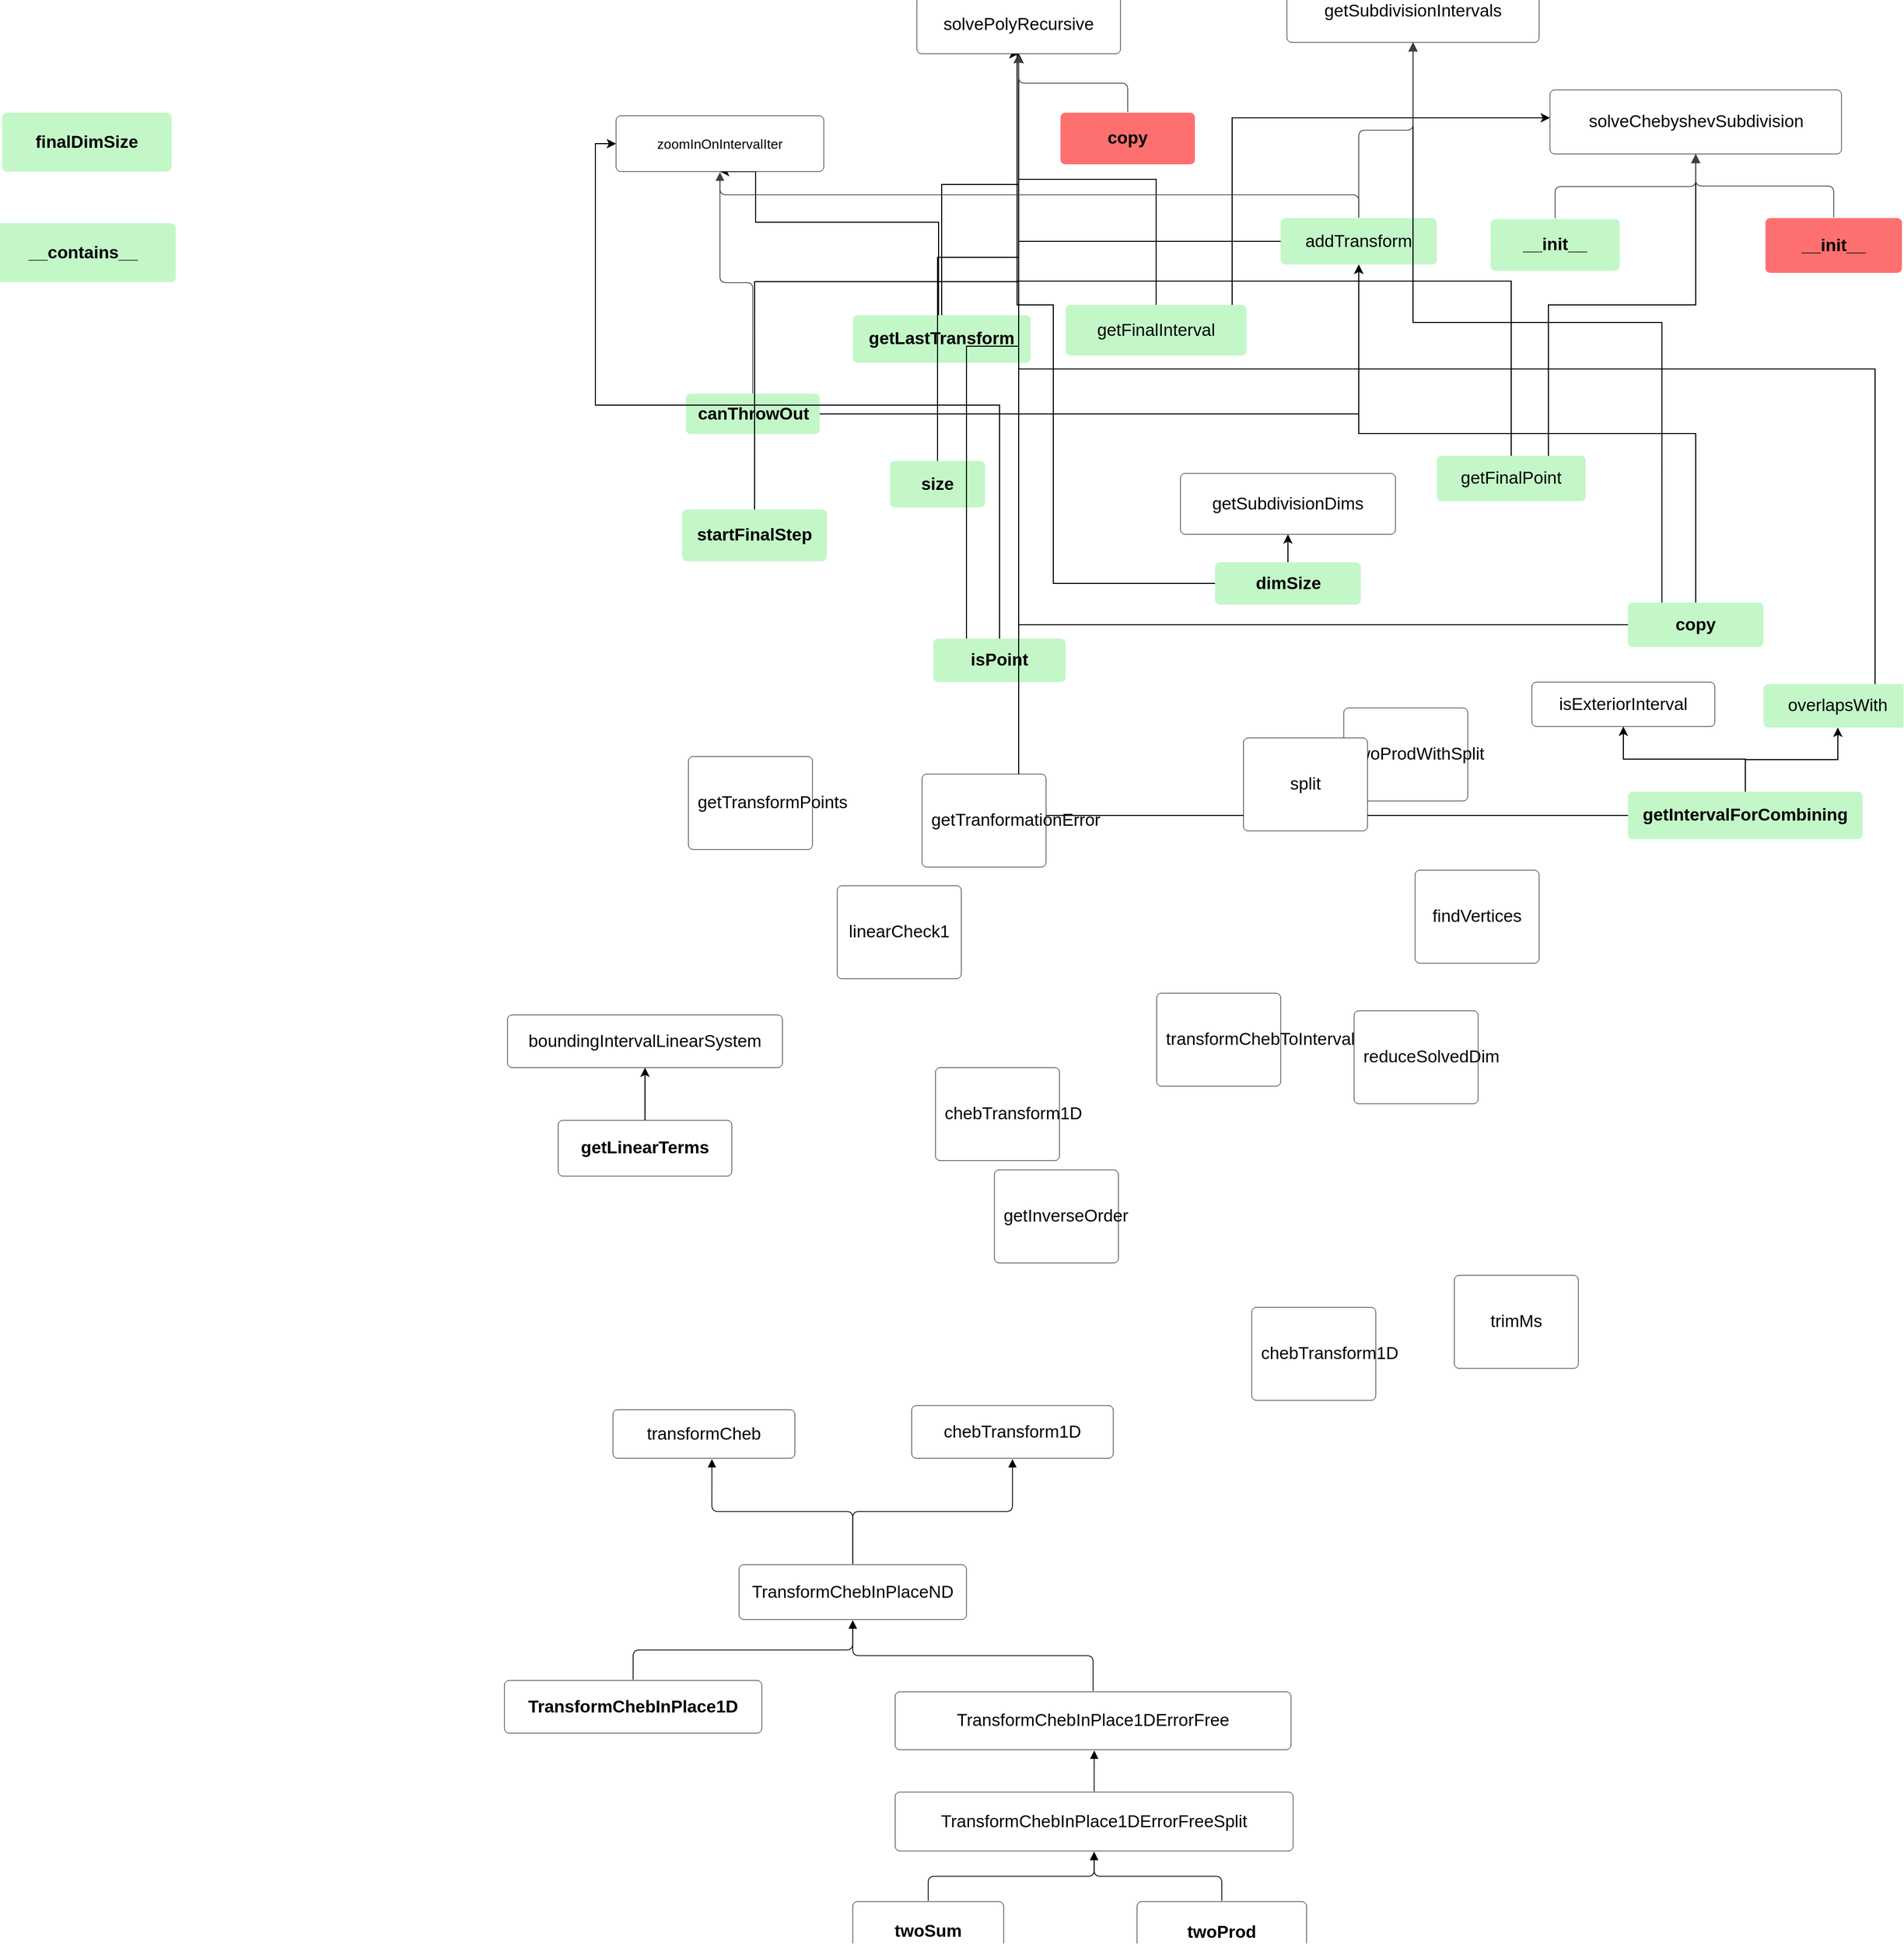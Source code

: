 <mxfile version="24.4.10" type="github">
  <diagram name="Page-1" id="2xOBJ3lYpVCcmvuiTEMW">
    <mxGraphModel dx="2482" dy="762" grid="0" gridSize="10" guides="1" tooltips="1" connect="1" arrows="1" fold="1" page="1" pageScale="1" pageWidth="850" pageHeight="1100" math="0" shadow="0">
      <root>
        <mxCell id="0" />
        <mxCell id="1" parent="0" />
        <mxCell id="gSzeJerURYjWZHmB3eWi-1" value="TransformChebInPlace1DErrorFree" style="html=1;overflow=block;blockSpacing=1;whiteSpace=wrap;fontSize=16.7;spacing=9;rounded=1;absoluteArcSize=1;arcSize=9;strokeWidth=NaN;lucidId=dmvG5cYQ5Y~9;" vertex="1" parent="1">
          <mxGeometry x="200" y="1854" width="383" height="56" as="geometry" />
        </mxCell>
        <mxCell id="gSzeJerURYjWZHmB3eWi-2" value="TransformChebInPlace1D" style="html=1;overflow=block;blockSpacing=1;whiteSpace=wrap;fontSize=16.7;fontStyle=1;spacing=9;rounded=1;absoluteArcSize=1;arcSize=9;strokeWidth=NaN;lucidId=knvGi8C9Tio3;" vertex="1" parent="1">
          <mxGeometry x="-178" y="1843" width="249" height="51" as="geometry" />
        </mxCell>
        <mxCell id="gSzeJerURYjWZHmB3eWi-3" value="TransformChebInPlace1DErrorFreeSplit" style="html=1;overflow=block;blockSpacing=1;whiteSpace=wrap;fontSize=16.7;spacing=9;rounded=1;absoluteArcSize=1;arcSize=9;strokeWidth=NaN;lucidId=InvGvLh.hRAc;" vertex="1" parent="1">
          <mxGeometry x="200" y="1951" width="385" height="57" as="geometry" />
        </mxCell>
        <mxCell id="gSzeJerURYjWZHmB3eWi-4" value="TransformChebInPlaceND" style="html=1;overflow=block;blockSpacing=1;whiteSpace=wrap;fontSize=16.7;spacing=9;rounded=1;absoluteArcSize=1;arcSize=9;strokeWidth=NaN;lucidId=RnvGClwBoDEH;" vertex="1" parent="1">
          <mxGeometry x="49" y="1731" width="220" height="53" as="geometry" />
        </mxCell>
        <mxCell id="gSzeJerURYjWZHmB3eWi-70" style="edgeStyle=orthogonalEdgeStyle;rounded=0;orthogonalLoop=1;jettySize=auto;html=1;exitX=1;exitY=0.5;exitDx=0;exitDy=0;entryX=0.5;entryY=1;entryDx=0;entryDy=0;" edge="1" parent="1" source="gSzeJerURYjWZHmB3eWi-6" target="gSzeJerURYjWZHmB3eWi-7">
          <mxGeometry relative="1" as="geometry" />
        </mxCell>
        <mxCell id="gSzeJerURYjWZHmB3eWi-6" value="&lt;b&gt;canThrowOut&lt;/b&gt;" style="html=1;overflow=block;blockSpacing=1;whiteSpace=wrap;fontSize=16.7;spacing=9;strokeColor=#unset;fillOpacity=100;rounded=1;absoluteArcSize=1;arcSize=9;fillColor=#c3f7c8;strokeWidth=NaN;lucidId=buvGreV.Rbld;" vertex="1" parent="1">
          <mxGeometry x="-2.5" y="598" width="129.5" height="39" as="geometry" />
        </mxCell>
        <mxCell id="gSzeJerURYjWZHmB3eWi-62" style="edgeStyle=orthogonalEdgeStyle;rounded=0;orthogonalLoop=1;jettySize=auto;html=1;" edge="1" parent="1" source="gSzeJerURYjWZHmB3eWi-7" target="gSzeJerURYjWZHmB3eWi-42">
          <mxGeometry relative="1" as="geometry" />
        </mxCell>
        <mxCell id="gSzeJerURYjWZHmB3eWi-7" value="addTransform" style="html=1;overflow=block;blockSpacing=1;whiteSpace=wrap;fontSize=16.7;spacing=9;strokeColor=#unset;fillOpacity=100;rounded=1;absoluteArcSize=1;arcSize=9;fillColor=#c3f7c8;strokeWidth=NaN;lucidId=kuvG5MpnNNTo;" vertex="1" parent="1">
          <mxGeometry x="573" y="428" width="151" height="45" as="geometry" />
        </mxCell>
        <mxCell id="gSzeJerURYjWZHmB3eWi-65" style="edgeStyle=orthogonalEdgeStyle;rounded=0;orthogonalLoop=1;jettySize=auto;html=1;entryX=0.5;entryY=1;entryDx=0;entryDy=0;" edge="1" parent="1" source="gSzeJerURYjWZHmB3eWi-8" target="gSzeJerURYjWZHmB3eWi-42">
          <mxGeometry relative="1" as="geometry" />
        </mxCell>
        <mxCell id="gSzeJerURYjWZHmB3eWi-66" style="edgeStyle=orthogonalEdgeStyle;rounded=0;orthogonalLoop=1;jettySize=auto;html=1;entryX=0.5;entryY=1;entryDx=0;entryDy=0;" edge="1" parent="1" source="gSzeJerURYjWZHmB3eWi-8" target="gSzeJerURYjWZHmB3eWi-35">
          <mxGeometry relative="1" as="geometry">
            <Array as="points">
              <mxPoint x="242" y="432" />
              <mxPoint x="65" y="432" />
            </Array>
          </mxGeometry>
        </mxCell>
        <mxCell id="gSzeJerURYjWZHmB3eWi-8" value="&lt;b&gt;getLastTransform&lt;/b&gt;" style="html=1;overflow=block;blockSpacing=1;whiteSpace=wrap;fontSize=16.7;spacing=9;strokeColor=#unset;fillOpacity=100;rounded=1;absoluteArcSize=1;arcSize=9;fillColor=#c3f7c8;strokeWidth=NaN;lucidId=nuvG4u6pJSBF;" vertex="1" parent="1">
          <mxGeometry x="159" y="522" width="172" height="46" as="geometry" />
        </mxCell>
        <mxCell id="gSzeJerURYjWZHmB3eWi-73" style="edgeStyle=orthogonalEdgeStyle;rounded=0;orthogonalLoop=1;jettySize=auto;html=1;exitX=0.5;exitY=0;exitDx=0;exitDy=0;entryX=0.5;entryY=1;entryDx=0;entryDy=0;" edge="1" parent="1" source="gSzeJerURYjWZHmB3eWi-9" target="gSzeJerURYjWZHmB3eWi-42">
          <mxGeometry relative="1" as="geometry" />
        </mxCell>
        <mxCell id="gSzeJerURYjWZHmB3eWi-9" value="&lt;b&gt;size&lt;/b&gt;" style="html=1;overflow=block;blockSpacing=1;whiteSpace=wrap;fontSize=16.7;spacing=9;strokeColor=#unset;fillOpacity=100;rounded=1;absoluteArcSize=1;arcSize=9;fillColor=#c3f7c8;strokeWidth=NaN;lucidId=puvGT1JNjFwU;" vertex="1" parent="1">
          <mxGeometry x="195" y="663" width="92" height="45" as="geometry" />
        </mxCell>
        <mxCell id="gSzeJerURYjWZHmB3eWi-74" style="edgeStyle=orthogonalEdgeStyle;rounded=0;orthogonalLoop=1;jettySize=auto;html=1;exitX=0.5;exitY=0;exitDx=0;exitDy=0;entryX=0.5;entryY=1;entryDx=0;entryDy=0;" edge="1" parent="1" source="gSzeJerURYjWZHmB3eWi-10" target="gSzeJerURYjWZHmB3eWi-39">
          <mxGeometry relative="1" as="geometry" />
        </mxCell>
        <mxCell id="gSzeJerURYjWZHmB3eWi-75" style="edgeStyle=orthogonalEdgeStyle;rounded=0;orthogonalLoop=1;jettySize=auto;html=1;exitX=1;exitY=0.5;exitDx=0;exitDy=0;entryX=0.5;entryY=1;entryDx=0;entryDy=0;" edge="1" parent="1" source="gSzeJerURYjWZHmB3eWi-10" target="gSzeJerURYjWZHmB3eWi-42">
          <mxGeometry relative="1" as="geometry">
            <Array as="points">
              <mxPoint x="353" y="782" />
              <mxPoint x="353" y="512" />
              <mxPoint x="318" y="512" />
            </Array>
          </mxGeometry>
        </mxCell>
        <mxCell id="gSzeJerURYjWZHmB3eWi-10" value="&lt;b&gt;dimSize&lt;/b&gt;" style="html=1;overflow=block;blockSpacing=1;whiteSpace=wrap;fontSize=16.7;spacing=9;strokeColor=#unset;fillOpacity=100;rounded=1;absoluteArcSize=1;arcSize=9;fillColor=#c3f7c8;strokeWidth=NaN;lucidId=quvGLQl-J0F1;" vertex="1" parent="1">
          <mxGeometry x="509.5" y="761" width="141" height="41" as="geometry" />
        </mxCell>
        <mxCell id="gSzeJerURYjWZHmB3eWi-11" value="&lt;b&gt;finalDimSize&lt;/b&gt;" style="html=1;overflow=block;blockSpacing=1;whiteSpace=wrap;fontSize=16.7;spacing=9;strokeColor=#unset;fillOpacity=100;rounded=1;absoluteArcSize=1;arcSize=9;fillColor=#c3f7c8;strokeWidth=NaN;lucidId=quvGL2XS0uKx;" vertex="1" parent="1">
          <mxGeometry x="-664" y="326" width="164" height="57" as="geometry" />
        </mxCell>
        <mxCell id="gSzeJerURYjWZHmB3eWi-76" style="edgeStyle=orthogonalEdgeStyle;rounded=0;orthogonalLoop=1;jettySize=auto;html=1;exitX=0.5;exitY=0;exitDx=0;exitDy=0;entryX=0.5;entryY=1;entryDx=0;entryDy=0;" edge="1" parent="1" source="gSzeJerURYjWZHmB3eWi-12" target="gSzeJerURYjWZHmB3eWi-7">
          <mxGeometry relative="1" as="geometry" />
        </mxCell>
        <mxCell id="gSzeJerURYjWZHmB3eWi-77" style="edgeStyle=orthogonalEdgeStyle;rounded=0;orthogonalLoop=1;jettySize=auto;html=1;exitX=0.25;exitY=0;exitDx=0;exitDy=0;entryX=0.5;entryY=1;entryDx=0;entryDy=0;" edge="1" parent="1" source="gSzeJerURYjWZHmB3eWi-12" target="gSzeJerURYjWZHmB3eWi-36">
          <mxGeometry relative="1" as="geometry" />
        </mxCell>
        <mxCell id="gSzeJerURYjWZHmB3eWi-78" style="edgeStyle=orthogonalEdgeStyle;rounded=0;orthogonalLoop=1;jettySize=auto;html=1;exitX=0;exitY=0.5;exitDx=0;exitDy=0;entryX=0.5;entryY=1;entryDx=0;entryDy=0;" edge="1" parent="1" source="gSzeJerURYjWZHmB3eWi-12" target="gSzeJerURYjWZHmB3eWi-42">
          <mxGeometry relative="1" as="geometry" />
        </mxCell>
        <mxCell id="gSzeJerURYjWZHmB3eWi-12" value="&lt;b&gt;copy&lt;/b&gt;" style="html=1;overflow=block;blockSpacing=1;whiteSpace=wrap;fontSize=16.7;spacing=9;strokeColor=#unset;fillOpacity=100;rounded=1;absoluteArcSize=1;arcSize=9;fillColor=#c3f7c8;strokeWidth=NaN;lucidId=ruvG1MH2ckTc;" vertex="1" parent="1">
          <mxGeometry x="909" y="800" width="131" height="43" as="geometry" />
        </mxCell>
        <mxCell id="gSzeJerURYjWZHmB3eWi-13" value="&lt;b&gt;__init__&lt;/b&gt;" style="html=1;overflow=block;blockSpacing=1;whiteSpace=wrap;fontSize=16.7;spacing=9;strokeColor=#unset;fillOpacity=100;rounded=1;absoluteArcSize=1;arcSize=9;fillColor=#c3f7c8;strokeWidth=NaN;lucidId=suvG-t2MyoY1;" vertex="1" parent="1">
          <mxGeometry x="776" y="429" width="125" height="50" as="geometry" />
        </mxCell>
        <mxCell id="gSzeJerURYjWZHmB3eWi-67" style="edgeStyle=orthogonalEdgeStyle;rounded=0;orthogonalLoop=1;jettySize=auto;html=1;entryX=0.5;entryY=1;entryDx=0;entryDy=0;" edge="1" parent="1" source="gSzeJerURYjWZHmB3eWi-14" target="gSzeJerURYjWZHmB3eWi-42">
          <mxGeometry relative="1" as="geometry" />
        </mxCell>
        <mxCell id="gSzeJerURYjWZHmB3eWi-68" style="edgeStyle=orthogonalEdgeStyle;rounded=0;orthogonalLoop=1;jettySize=auto;html=1;" edge="1" parent="1" source="gSzeJerURYjWZHmB3eWi-14" target="gSzeJerURYjWZHmB3eWi-41">
          <mxGeometry relative="1" as="geometry">
            <Array as="points">
              <mxPoint x="526" y="557" />
              <mxPoint x="526" y="331" />
            </Array>
          </mxGeometry>
        </mxCell>
        <mxCell id="gSzeJerURYjWZHmB3eWi-14" value="getFinalInterval" style="html=1;overflow=block;blockSpacing=1;whiteSpace=wrap;fontSize=16.7;spacing=9;strokeColor=#unset;fillOpacity=100;rounded=1;absoluteArcSize=1;arcSize=9;fillColor=#c3f7c8;strokeWidth=NaN;lucidId=suvGv4NV8.5e;" vertex="1" parent="1">
          <mxGeometry x="365" y="512" width="175" height="49" as="geometry" />
        </mxCell>
        <mxCell id="gSzeJerURYjWZHmB3eWi-71" style="edgeStyle=orthogonalEdgeStyle;rounded=0;orthogonalLoop=1;jettySize=auto;html=1;exitX=0.5;exitY=0;exitDx=0;exitDy=0;entryX=0.5;entryY=1;entryDx=0;entryDy=0;" edge="1" parent="1" source="gSzeJerURYjWZHmB3eWi-15" target="gSzeJerURYjWZHmB3eWi-42">
          <mxGeometry relative="1" as="geometry">
            <Array as="points">
              <mxPoint x="796" y="489" />
              <mxPoint x="318" y="489" />
            </Array>
          </mxGeometry>
        </mxCell>
        <mxCell id="gSzeJerURYjWZHmB3eWi-72" style="edgeStyle=orthogonalEdgeStyle;rounded=0;orthogonalLoop=1;jettySize=auto;html=1;exitX=0.75;exitY=0;exitDx=0;exitDy=0;entryX=0.5;entryY=1;entryDx=0;entryDy=0;" edge="1" parent="1" source="gSzeJerURYjWZHmB3eWi-15" target="gSzeJerURYjWZHmB3eWi-41">
          <mxGeometry relative="1" as="geometry" />
        </mxCell>
        <mxCell id="gSzeJerURYjWZHmB3eWi-15" value="getFinalPoint" style="html=1;overflow=block;blockSpacing=1;whiteSpace=wrap;fontSize=16.7;spacing=9;strokeColor=#unset;fillOpacity=100;rounded=1;absoluteArcSize=1;arcSize=9;fillColor=#c3f7c8;strokeWidth=NaN;lucidId=tuvGn-9A5tx1;" vertex="1" parent="1">
          <mxGeometry x="724" y="658" width="144" height="44" as="geometry" />
        </mxCell>
        <mxCell id="gSzeJerURYjWZHmB3eWi-16" value="&lt;b&gt;__contains__&lt;/b&gt;" style="html=1;overflow=block;blockSpacing=1;whiteSpace=wrap;fontSize=16.7;spacing=9;strokeColor=#unset;fillOpacity=100;rounded=1;absoluteArcSize=1;arcSize=9;fillColor=#c3f7c8;strokeWidth=NaN;lucidId=6wvGI3m5uPQ6;" vertex="1" parent="1">
          <mxGeometry x="-675" y="433" width="179" height="57" as="geometry" />
        </mxCell>
        <mxCell id="gSzeJerURYjWZHmB3eWi-85" style="edgeStyle=orthogonalEdgeStyle;rounded=0;orthogonalLoop=1;jettySize=auto;html=1;exitX=0.75;exitY=0;exitDx=0;exitDy=0;entryX=0.5;entryY=1;entryDx=0;entryDy=0;" edge="1" parent="1" source="gSzeJerURYjWZHmB3eWi-17" target="gSzeJerURYjWZHmB3eWi-42">
          <mxGeometry relative="1" as="geometry" />
        </mxCell>
        <mxCell id="gSzeJerURYjWZHmB3eWi-17" value="overlapsWith" style="html=1;overflow=block;blockSpacing=1;whiteSpace=wrap;fontSize=16.7;spacing=9;strokeColor=#unset;fillOpacity=100;rounded=1;absoluteArcSize=1;arcSize=9;fillColor=#c3f7c8;strokeWidth=NaN;lucidId=6wvGPlVbQx5Q;" vertex="1" parent="1">
          <mxGeometry x="1040" y="879" width="144" height="42" as="geometry" />
        </mxCell>
        <mxCell id="gSzeJerURYjWZHmB3eWi-86" style="edgeStyle=orthogonalEdgeStyle;rounded=0;orthogonalLoop=1;jettySize=auto;html=1;exitX=0.5;exitY=0;exitDx=0;exitDy=0;entryX=0;entryY=0.5;entryDx=0;entryDy=0;" edge="1" parent="1" source="gSzeJerURYjWZHmB3eWi-18" target="gSzeJerURYjWZHmB3eWi-35">
          <mxGeometry relative="1" as="geometry" />
        </mxCell>
        <mxCell id="gSzeJerURYjWZHmB3eWi-87" style="edgeStyle=orthogonalEdgeStyle;rounded=0;orthogonalLoop=1;jettySize=auto;html=1;exitX=0.25;exitY=0;exitDx=0;exitDy=0;entryX=0.5;entryY=1;entryDx=0;entryDy=0;" edge="1" parent="1" source="gSzeJerURYjWZHmB3eWi-18" target="gSzeJerURYjWZHmB3eWi-42">
          <mxGeometry relative="1" as="geometry" />
        </mxCell>
        <mxCell id="gSzeJerURYjWZHmB3eWi-18" value="&lt;b&gt;isPoint&lt;/b&gt;" style="html=1;overflow=block;blockSpacing=1;whiteSpace=wrap;fontSize=16.7;spacing=9;strokeColor=#unset;fillOpacity=100;rounded=1;absoluteArcSize=1;arcSize=9;fillColor=#c3f7c8;strokeWidth=NaN;lucidId=7wvGUOvPoK2R;" vertex="1" parent="1">
          <mxGeometry x="237" y="835" width="128" height="42" as="geometry" />
        </mxCell>
        <mxCell id="gSzeJerURYjWZHmB3eWi-88" style="edgeStyle=orthogonalEdgeStyle;rounded=0;orthogonalLoop=1;jettySize=auto;html=1;exitX=0.5;exitY=0;exitDx=0;exitDy=0;entryX=0.5;entryY=1;entryDx=0;entryDy=0;" edge="1" parent="1" source="gSzeJerURYjWZHmB3eWi-19" target="gSzeJerURYjWZHmB3eWi-42">
          <mxGeometry relative="1" as="geometry" />
        </mxCell>
        <mxCell id="gSzeJerURYjWZHmB3eWi-19" value="&lt;b&gt;startFinalStep&lt;/b&gt;" style="html=1;overflow=block;blockSpacing=1;whiteSpace=wrap;fontSize=16.7;spacing=9;strokeColor=#unset;fillOpacity=100;rounded=1;absoluteArcSize=1;arcSize=9;fillColor=#c3f7c8;strokeWidth=NaN;lucidId=BxvG~84AOXuV;" vertex="1" parent="1">
          <mxGeometry x="-6" y="710" width="140" height="50" as="geometry" />
        </mxCell>
        <mxCell id="gSzeJerURYjWZHmB3eWi-84" style="edgeStyle=orthogonalEdgeStyle;rounded=0;orthogonalLoop=1;jettySize=auto;html=1;exitX=0.5;exitY=0;exitDx=0;exitDy=0;entryX=0.5;entryY=1;entryDx=0;entryDy=0;" edge="1" parent="1" source="gSzeJerURYjWZHmB3eWi-20" target="gSzeJerURYjWZHmB3eWi-17">
          <mxGeometry relative="1" as="geometry" />
        </mxCell>
        <mxCell id="gSzeJerURYjWZHmB3eWi-89" style="edgeStyle=orthogonalEdgeStyle;rounded=0;orthogonalLoop=1;jettySize=auto;html=1;exitX=0.5;exitY=0;exitDx=0;exitDy=0;" edge="1" parent="1" source="gSzeJerURYjWZHmB3eWi-20" target="gSzeJerURYjWZHmB3eWi-43">
          <mxGeometry relative="1" as="geometry" />
        </mxCell>
        <mxCell id="gSzeJerURYjWZHmB3eWi-90" style="edgeStyle=orthogonalEdgeStyle;rounded=0;orthogonalLoop=1;jettySize=auto;html=1;exitX=0;exitY=0.5;exitDx=0;exitDy=0;entryX=0.5;entryY=1;entryDx=0;entryDy=0;" edge="1" parent="1" source="gSzeJerURYjWZHmB3eWi-20" target="gSzeJerURYjWZHmB3eWi-42">
          <mxGeometry relative="1" as="geometry" />
        </mxCell>
        <mxCell id="gSzeJerURYjWZHmB3eWi-20" value="&lt;b&gt;getIntervalForCombining&lt;/b&gt;" style="html=1;overflow=block;blockSpacing=1;whiteSpace=wrap;fontSize=16.7;spacing=9;strokeColor=#unset;fillOpacity=100;rounded=1;absoluteArcSize=1;arcSize=9;fillColor=#c3f7c8;strokeWidth=NaN;lucidId=JxvG9e4FdInQ;" vertex="1" parent="1">
          <mxGeometry x="909" y="983" width="227" height="46" as="geometry" />
        </mxCell>
        <mxCell id="gSzeJerURYjWZHmB3eWi-21" value="findVertices" style="html=1;overflow=block;blockSpacing=1;whiteSpace=wrap;fontSize=16.7;spacing=9;rounded=1;absoluteArcSize=1;arcSize=9;strokeWidth=NaN;lucidId=LxvGKE6caGs9;" vertex="1" parent="1">
          <mxGeometry x="703" y="1059" width="120" height="90" as="geometry" />
        </mxCell>
        <mxCell id="gSzeJerURYjWZHmB3eWi-91" style="edgeStyle=orthogonalEdgeStyle;rounded=0;orthogonalLoop=1;jettySize=auto;html=1;exitX=0.5;exitY=0;exitDx=0;exitDy=0;" edge="1" parent="1" source="gSzeJerURYjWZHmB3eWi-22" target="gSzeJerURYjWZHmB3eWi-24">
          <mxGeometry relative="1" as="geometry" />
        </mxCell>
        <mxCell id="gSzeJerURYjWZHmB3eWi-22" value="&lt;b&gt;getLinearTerms&lt;/b&gt;" style="html=1;overflow=block;blockSpacing=1;whiteSpace=wrap;fontSize=16.7;spacing=9;rounded=1;absoluteArcSize=1;arcSize=9;strokeWidth=NaN;lucidId=MxvGIrtS~3qU;" vertex="1" parent="1">
          <mxGeometry x="-126" y="1301" width="168" height="54" as="geometry" />
        </mxCell>
        <mxCell id="gSzeJerURYjWZHmB3eWi-23" value="linearCheck1" style="html=1;overflow=block;blockSpacing=1;whiteSpace=wrap;fontSize=16.7;spacing=9;rounded=1;absoluteArcSize=1;arcSize=9;strokeWidth=NaN;lucidId=wzvGRfacYVgM;" vertex="1" parent="1">
          <mxGeometry x="144" y="1074" width="120" height="90" as="geometry" />
        </mxCell>
        <mxCell id="gSzeJerURYjWZHmB3eWi-24" value="boundingIntervalLinearSystem" style="html=1;overflow=block;blockSpacing=1;whiteSpace=wrap;fontSize=16.7;spacing=9;rounded=1;absoluteArcSize=1;arcSize=9;strokeWidth=NaN;lucidId=xzvGvidBtGLh;" vertex="1" parent="1">
          <mxGeometry x="-175" y="1199" width="266" height="51" as="geometry" />
        </mxCell>
        <mxCell id="gSzeJerURYjWZHmB3eWi-25" value="twoSum" style="html=1;overflow=block;blockSpacing=1;whiteSpace=wrap;fontSize=16.7;fontStyle=1;spacing=9;rounded=1;absoluteArcSize=1;arcSize=9;strokeWidth=NaN;lucidId=yzvG6f040fgA;" vertex="1" parent="1">
          <mxGeometry x="159" y="2057" width="146" height="58" as="geometry" />
        </mxCell>
        <mxCell id="gSzeJerURYjWZHmB3eWi-26" value="twoProdWithSplit" style="html=1;overflow=block;blockSpacing=1;whiteSpace=wrap;fontSize=16.7;spacing=9;rounded=1;absoluteArcSize=1;arcSize=9;strokeWidth=NaN;lucidId=VDvGAaUtZtoz;" vertex="1" parent="1">
          <mxGeometry x="634" y="902" width="120" height="90" as="geometry" />
        </mxCell>
        <mxCell id="gSzeJerURYjWZHmB3eWi-27" value="twoProd" style="html=1;overflow=block;blockSpacing=1;whiteSpace=wrap;fontSize=16.7;fontStyle=1;spacing=9;rounded=1;absoluteArcSize=1;arcSize=9;strokeWidth=NaN;lucidId=VDvGA5.Qc8Cz;" vertex="1" parent="1">
          <mxGeometry x="434" y="2057" width="164" height="60" as="geometry" />
        </mxCell>
        <mxCell id="gSzeJerURYjWZHmB3eWi-28" value="split" style="html=1;overflow=block;blockSpacing=1;whiteSpace=wrap;fontSize=16.7;spacing=9;rounded=1;absoluteArcSize=1;arcSize=9;strokeWidth=NaN;lucidId=WDvGiFP1AxDj;" vertex="1" parent="1">
          <mxGeometry x="537" y="931" width="120" height="90" as="geometry" />
        </mxCell>
        <mxCell id="gSzeJerURYjWZHmB3eWi-29" value="getTransformPoints" style="html=1;overflow=block;blockSpacing=1;whiteSpace=wrap;fontSize=16.7;spacing=9;rounded=1;absoluteArcSize=1;arcSize=9;strokeWidth=NaN;lucidId=fEvGb1Bfr2xH;" vertex="1" parent="1">
          <mxGeometry y="949" width="120" height="90" as="geometry" />
        </mxCell>
        <mxCell id="gSzeJerURYjWZHmB3eWi-30" value="getTranformationError" style="html=1;overflow=block;blockSpacing=1;whiteSpace=wrap;fontSize=16.7;spacing=9;rounded=1;absoluteArcSize=1;arcSize=9;strokeWidth=NaN;lucidId=pEvGscRFcPzu;" vertex="1" parent="1">
          <mxGeometry x="226" y="966" width="120" height="90" as="geometry" />
        </mxCell>
        <mxCell id="gSzeJerURYjWZHmB3eWi-31" value="transformCheb" style="html=1;overflow=block;blockSpacing=1;whiteSpace=wrap;fontSize=16.7;spacing=9;rounded=1;absoluteArcSize=1;arcSize=9;strokeWidth=NaN;lucidId=zEvG~qgvOHlg;" vertex="1" parent="1">
          <mxGeometry x="-73" y="1581" width="176" height="47" as="geometry" />
        </mxCell>
        <mxCell id="gSzeJerURYjWZHmB3eWi-32" value="transformChebToInterval" style="html=1;overflow=block;blockSpacing=1;whiteSpace=wrap;fontSize=16.7;spacing=9;rounded=1;absoluteArcSize=1;arcSize=9;strokeWidth=NaN;lucidId=IEvGRsLE.3P3;" vertex="1" parent="1">
          <mxGeometry x="453" y="1178" width="120" height="90" as="geometry" />
        </mxCell>
        <mxCell id="gSzeJerURYjWZHmB3eWi-33" value="reduceSolvedDim" style="html=1;overflow=block;blockSpacing=1;whiteSpace=wrap;fontSize=16.7;spacing=9;rounded=1;absoluteArcSize=1;arcSize=9;strokeWidth=NaN;lucidId=SEvGeNP.ry0q;" vertex="1" parent="1">
          <mxGeometry x="644" y="1195" width="120" height="90" as="geometry" />
        </mxCell>
        <mxCell id="gSzeJerURYjWZHmB3eWi-34" value="chebTransform1D" style="html=1;overflow=block;blockSpacing=1;whiteSpace=wrap;fontSize=16.7;spacing=9;rounded=1;absoluteArcSize=1;arcSize=9;strokeWidth=NaN;lucidId=tFvGEyg3GKGr;" vertex="1" parent="1">
          <mxGeometry x="239" y="1250" width="120" height="90" as="geometry" />
        </mxCell>
        <mxCell id="gSzeJerURYjWZHmB3eWi-35" value="zoomInOnIntervalIter" style="html=1;overflow=block;blockSpacing=1;whiteSpace=wrap;fontSize=13;spacing=9;rounded=1;absoluteArcSize=1;arcSize=9;strokeWidth=NaN;lucidId=FFvGuSMelD0~;" vertex="1" parent="1">
          <mxGeometry x="-70" y="329" width="201" height="54" as="geometry" />
        </mxCell>
        <mxCell id="gSzeJerURYjWZHmB3eWi-36" value="getSubdivisionIntervals" style="html=1;overflow=block;blockSpacing=1;whiteSpace=wrap;fontSize=16.7;spacing=9;rounded=1;absoluteArcSize=1;arcSize=9;strokeWidth=NaN;lucidId=HFvGc6xOQL68;" vertex="1" parent="1">
          <mxGeometry x="579" y="197" width="244" height="61" as="geometry" />
        </mxCell>
        <mxCell id="gSzeJerURYjWZHmB3eWi-37" value="chebTransform1D" style="html=1;overflow=block;blockSpacing=1;whiteSpace=wrap;fontSize=16.7;spacing=9;rounded=1;absoluteArcSize=1;arcSize=9;strokeWidth=NaN;lucidId=IFvGr2mvrSMT;" vertex="1" parent="1">
          <mxGeometry x="216" y="1577" width="195" height="51" as="geometry" />
        </mxCell>
        <mxCell id="gSzeJerURYjWZHmB3eWi-38" value="getInverseOrder" style="html=1;overflow=block;blockSpacing=1;whiteSpace=wrap;fontSize=16.7;spacing=9;rounded=1;absoluteArcSize=1;arcSize=9;strokeWidth=NaN;lucidId=IFvGjFz1BOfG;" vertex="1" parent="1">
          <mxGeometry x="296" y="1349" width="120" height="90" as="geometry" />
        </mxCell>
        <mxCell id="gSzeJerURYjWZHmB3eWi-39" value="getSubdivisionDims" style="html=1;overflow=block;blockSpacing=1;whiteSpace=wrap;fontSize=16.7;spacing=9;rounded=1;absoluteArcSize=1;arcSize=9;strokeWidth=NaN;lucidId=IFvGn9nHgf3C;" vertex="1" parent="1">
          <mxGeometry x="476" y="675" width="208" height="59" as="geometry" />
        </mxCell>
        <mxCell id="gSzeJerURYjWZHmB3eWi-40" value="chebTransform1D" style="html=1;overflow=block;blockSpacing=1;whiteSpace=wrap;fontSize=16.7;spacing=9;rounded=1;absoluteArcSize=1;arcSize=9;strokeWidth=NaN;lucidId=JFvGCDmDsrX0;" vertex="1" parent="1">
          <mxGeometry x="545" y="1482" width="120" height="90" as="geometry" />
        </mxCell>
        <mxCell id="gSzeJerURYjWZHmB3eWi-41" value="solveChebyshevSubdivision" style="html=1;overflow=block;blockSpacing=1;whiteSpace=wrap;fontSize=16.7;spacing=9;rounded=1;absoluteArcSize=1;arcSize=9;strokeWidth=NaN;lucidId=vGvGQogFolLe;" vertex="1" parent="1">
          <mxGeometry x="833.5" y="304" width="282" height="62" as="geometry" />
        </mxCell>
        <mxCell id="gSzeJerURYjWZHmB3eWi-42" value="solvePolyRecursive" style="html=1;overflow=block;blockSpacing=1;whiteSpace=wrap;fontSize=16.7;spacing=9;rounded=1;absoluteArcSize=1;arcSize=9;strokeWidth=NaN;lucidId=yGvGxr4ZCtPq;" vertex="1" parent="1">
          <mxGeometry x="221" y="213" width="197" height="56" as="geometry" />
        </mxCell>
        <mxCell id="gSzeJerURYjWZHmB3eWi-43" value="isExteriorInterval" style="html=1;overflow=block;blockSpacing=1;whiteSpace=wrap;fontSize=16.7;spacing=9;rounded=1;absoluteArcSize=1;arcSize=9;strokeWidth=NaN;lucidId=yGvGjepJpr3r;" vertex="1" parent="1">
          <mxGeometry x="816" y="877" width="177" height="43" as="geometry" />
        </mxCell>
        <mxCell id="gSzeJerURYjWZHmB3eWi-44" value="trimMs" style="html=1;overflow=block;blockSpacing=1;whiteSpace=wrap;fontSize=16.7;spacing=9;rounded=1;absoluteArcSize=1;arcSize=9;strokeWidth=NaN;lucidId=AGvGpsZc1Ggb;" vertex="1" parent="1">
          <mxGeometry x="741" y="1451" width="120" height="90" as="geometry" />
        </mxCell>
        <mxCell id="gSzeJerURYjWZHmB3eWi-45" value="__init__" style="html=1;overflow=block;blockSpacing=1;whiteSpace=wrap;fontSize=16.7;fontStyle=1;spacing=9;strokeColor=#unset;fillOpacity=100;rounded=1;absoluteArcSize=1;arcSize=9;fillColor=#fe7070;strokeWidth=NaN;lucidId=2HvGIrepVqW6;" vertex="1" parent="1">
          <mxGeometry x="1042" y="428" width="132" height="53" as="geometry" />
        </mxCell>
        <mxCell id="gSzeJerURYjWZHmB3eWi-47" value="copy" style="html=1;overflow=block;blockSpacing=1;whiteSpace=wrap;fontSize=16.7;fontStyle=1;spacing=9;strokeColor=#unset;fillOpacity=100;rounded=1;absoluteArcSize=1;arcSize=9;fillColor=#fe7070;strokeWidth=NaN;lucidId=qJvGjcbeHgxK;" vertex="1" parent="1">
          <mxGeometry x="360" y="326" width="130" height="50" as="geometry" />
        </mxCell>
        <mxCell id="gSzeJerURYjWZHmB3eWi-48" value="" style="html=1;jettySize=18;whiteSpace=wrap;fontSize=13;strokeOpacity=100;strokeWidth=0.8;rounded=1;arcSize=12;edgeStyle=orthogonalEdgeStyle;startArrow=none;endArrow=block;endFill=1;exitX=0.5;exitY=-0.013;exitPerimeter=0;entryX=0.503;entryY=1.014;entryPerimeter=0;lucidId=aLvGiIqN52hQ;" edge="1" parent="1" source="gSzeJerURYjWZHmB3eWi-3" target="gSzeJerURYjWZHmB3eWi-1">
          <mxGeometry width="100" height="100" relative="1" as="geometry">
            <Array as="points" />
          </mxGeometry>
        </mxCell>
        <mxCell id="gSzeJerURYjWZHmB3eWi-49" value="" style="html=1;jettySize=18;whiteSpace=wrap;fontSize=13;strokeOpacity=100;strokeWidth=0.8;rounded=1;arcSize=12;edgeStyle=orthogonalEdgeStyle;startArrow=none;endArrow=block;endFill=1;exitX=0.5;exitY=-0.013;exitPerimeter=0;entryX=0.5;entryY=1.013;entryPerimeter=0;lucidId=JLvGypKGQDg3;" edge="1" parent="1" source="gSzeJerURYjWZHmB3eWi-25" target="gSzeJerURYjWZHmB3eWi-3">
          <mxGeometry width="100" height="100" relative="1" as="geometry">
            <Array as="points" />
          </mxGeometry>
        </mxCell>
        <mxCell id="gSzeJerURYjWZHmB3eWi-50" value="" style="html=1;jettySize=18;whiteSpace=wrap;fontSize=13;strokeOpacity=100;strokeWidth=0.8;rounded=1;arcSize=12;edgeStyle=orthogonalEdgeStyle;startArrow=none;endArrow=block;endFill=1;exitX=0.5;exitY=-0.013;exitPerimeter=0;entryX=0.5;entryY=1.013;entryPerimeter=0;lucidId=KLvGraGWaWRc;" edge="1" parent="1" source="gSzeJerURYjWZHmB3eWi-27" target="gSzeJerURYjWZHmB3eWi-3">
          <mxGeometry width="100" height="100" relative="1" as="geometry">
            <Array as="points" />
          </mxGeometry>
        </mxCell>
        <mxCell id="gSzeJerURYjWZHmB3eWi-51" value="" style="html=1;jettySize=18;whiteSpace=wrap;fontSize=13;strokeColor=#3a414a;strokeOpacity=100;strokeWidth=0.8;rounded=1;arcSize=12;edgeStyle=orthogonalEdgeStyle;startArrow=none;endArrow=block;endFill=1;exitX=0.5;exitY=-0.014;exitPerimeter=0;entryX=0.5;entryY=1.012;entryPerimeter=0;lucidId=gNvGYQ8-unry;" edge="1" parent="1" source="gSzeJerURYjWZHmB3eWi-45" target="gSzeJerURYjWZHmB3eWi-41">
          <mxGeometry width="100" height="100" relative="1" as="geometry">
            <Array as="points" />
          </mxGeometry>
        </mxCell>
        <mxCell id="gSzeJerURYjWZHmB3eWi-52" value="" style="html=1;jettySize=18;whiteSpace=wrap;fontSize=13;strokeColor=#3a414a;strokeOpacity=100;strokeWidth=0.8;rounded=1;arcSize=12;edgeStyle=orthogonalEdgeStyle;startArrow=none;endArrow=block;endFill=1;exitX=0.5;exitY=-0.015;exitPerimeter=0;entryX=0.5;entryY=1.013;entryPerimeter=0;lucidId=dOvG4CsjZo7m;" edge="1" parent="1" source="gSzeJerURYjWZHmB3eWi-47" target="gSzeJerURYjWZHmB3eWi-42">
          <mxGeometry width="100" height="100" relative="1" as="geometry">
            <Array as="points" />
          </mxGeometry>
        </mxCell>
        <mxCell id="gSzeJerURYjWZHmB3eWi-53" value="" style="html=1;jettySize=18;whiteSpace=wrap;fontSize=13;strokeOpacity=100;strokeWidth=0.8;rounded=1;arcSize=12;edgeStyle=orthogonalEdgeStyle;startArrow=none;endArrow=block;endFill=1;exitX=0.5;exitY=-0.015;exitPerimeter=0;entryX=0.5;entryY=1.014;entryPerimeter=0;lucidId=VOvGhbf7ZBg6;" edge="1" parent="1" source="gSzeJerURYjWZHmB3eWi-2" target="gSzeJerURYjWZHmB3eWi-4">
          <mxGeometry width="100" height="100" relative="1" as="geometry">
            <Array as="points" />
          </mxGeometry>
        </mxCell>
        <mxCell id="gSzeJerURYjWZHmB3eWi-54" value="" style="html=1;jettySize=18;whiteSpace=wrap;fontSize=13;strokeOpacity=100;strokeWidth=0.8;rounded=1;arcSize=12;edgeStyle=orthogonalEdgeStyle;startArrow=none;endArrow=block;endFill=1;exitX=0.5;exitY=-0.014;exitPerimeter=0;entryX=0.5;entryY=1.014;entryPerimeter=0;lucidId=SQvGfu-AFev~;" edge="1" parent="1" source="gSzeJerURYjWZHmB3eWi-1" target="gSzeJerURYjWZHmB3eWi-4">
          <mxGeometry width="100" height="100" relative="1" as="geometry">
            <Array as="points" />
          </mxGeometry>
        </mxCell>
        <mxCell id="gSzeJerURYjWZHmB3eWi-55" value="" style="html=1;jettySize=18;whiteSpace=wrap;fontSize=13;strokeOpacity=100;strokeWidth=0.8;rounded=1;arcSize=12;edgeStyle=orthogonalEdgeStyle;startArrow=none;endArrow=block;endFill=1;exitX=0.5;exitY=-0.014;exitPerimeter=0;entryX=0.544;entryY=1.016;entryPerimeter=0;lucidId=bRvGNvOyv.rb;" edge="1" parent="1" source="gSzeJerURYjWZHmB3eWi-4" target="gSzeJerURYjWZHmB3eWi-31">
          <mxGeometry width="100" height="100" relative="1" as="geometry">
            <Array as="points" />
          </mxGeometry>
        </mxCell>
        <mxCell id="gSzeJerURYjWZHmB3eWi-56" value="" style="html=1;jettySize=18;whiteSpace=wrap;fontSize=13;strokeOpacity=100;strokeWidth=0.8;rounded=1;arcSize=12;edgeStyle=orthogonalEdgeStyle;startArrow=none;endArrow=block;endFill=1;exitX=0.5;exitY=-0.014;exitPerimeter=0;entryX=0.5;entryY=1.015;entryPerimeter=0;lucidId=sRvGPA~YM1fj;" edge="1" parent="1" source="gSzeJerURYjWZHmB3eWi-4" target="gSzeJerURYjWZHmB3eWi-37">
          <mxGeometry width="100" height="100" relative="1" as="geometry">
            <Array as="points" />
          </mxGeometry>
        </mxCell>
        <mxCell id="gSzeJerURYjWZHmB3eWi-57" value="" style="html=1;jettySize=18;whiteSpace=wrap;fontSize=13;strokeColor=#3a414a;strokeOpacity=100;strokeWidth=0.8;rounded=1;arcSize=12;edgeStyle=orthogonalEdgeStyle;startArrow=none;endArrow=block;endFill=1;exitX=0.5;exitY=-0.015;exitPerimeter=0;entryX=0.5;entryY=1.012;entryPerimeter=0;lucidId=iSvGZ8._N16R;" edge="1" parent="1" source="gSzeJerURYjWZHmB3eWi-13" target="gSzeJerURYjWZHmB3eWi-41">
          <mxGeometry width="100" height="100" relative="1" as="geometry">
            <Array as="points" />
          </mxGeometry>
        </mxCell>
        <mxCell id="gSzeJerURYjWZHmB3eWi-58" value="" style="html=1;jettySize=18;whiteSpace=wrap;fontSize=13;strokeColor=#3a414a;strokeOpacity=100;strokeWidth=0.8;rounded=1;arcSize=12;edgeStyle=orthogonalEdgeStyle;startArrow=none;endArrow=block;endFill=1;exitX=0.5;exitY=-0.008;exitPerimeter=0;entryX=0.5;entryY=1.014;entryPerimeter=0;lucidId=yTvGua.6cMrC;" edge="1" parent="1" source="gSzeJerURYjWZHmB3eWi-6" target="gSzeJerURYjWZHmB3eWi-35">
          <mxGeometry width="100" height="100" relative="1" as="geometry">
            <Array as="points" />
          </mxGeometry>
        </mxCell>
        <mxCell id="gSzeJerURYjWZHmB3eWi-59" value="" style="html=1;jettySize=18;whiteSpace=wrap;fontSize=13;strokeColor=#3a414a;strokeOpacity=100;strokeWidth=0.8;rounded=1;arcSize=12;edgeStyle=orthogonalEdgeStyle;startArrow=none;endArrow=block;endFill=1;exitX=0.5;exitY=-0.008;exitPerimeter=0;entryX=0.5;entryY=1.014;entryPerimeter=0;lucidId=UTvGkuL9f~BD;" edge="1" parent="1" source="gSzeJerURYjWZHmB3eWi-7" target="gSzeJerURYjWZHmB3eWi-35">
          <mxGeometry width="100" height="100" relative="1" as="geometry">
            <Array as="points" />
          </mxGeometry>
        </mxCell>
        <mxCell id="gSzeJerURYjWZHmB3eWi-60" value="" style="html=1;jettySize=18;whiteSpace=wrap;fontSize=13;strokeColor=#3a414a;strokeOpacity=100;strokeWidth=0.8;rounded=1;arcSize=12;edgeStyle=orthogonalEdgeStyle;startArrow=none;endArrow=block;endFill=1;exitX=0.5;exitY=-0.008;exitPerimeter=0;entryX=0.5;entryY=1.012;entryPerimeter=0;lucidId=8TvGw6r7j~Gi;" edge="1" parent="1" source="gSzeJerURYjWZHmB3eWi-7" target="gSzeJerURYjWZHmB3eWi-36">
          <mxGeometry width="100" height="100" relative="1" as="geometry">
            <Array as="points" />
          </mxGeometry>
        </mxCell>
      </root>
    </mxGraphModel>
  </diagram>
</mxfile>

